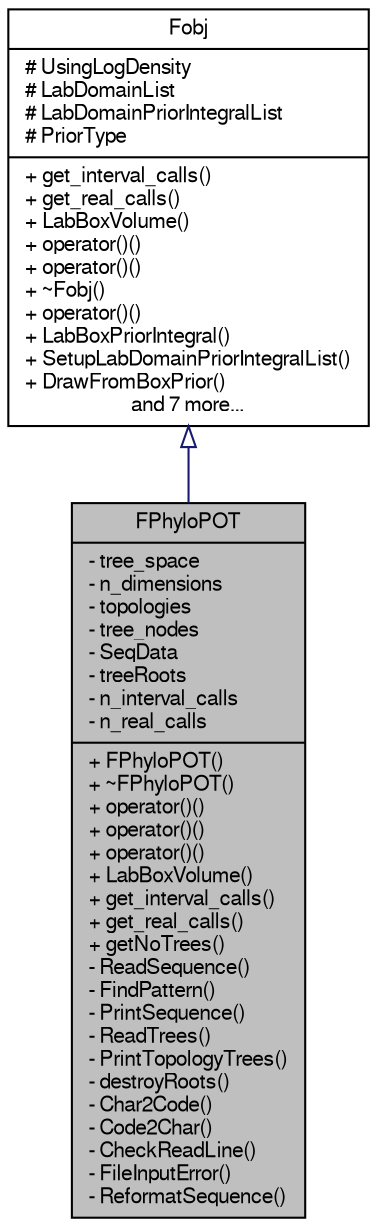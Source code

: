 digraph G
{
  edge [fontname="FreeSans",fontsize="10",labelfontname="FreeSans",labelfontsize="10"];
  node [fontname="FreeSans",fontsize="10",shape=record];
  Node1 [label="{FPhyloPOT\n|- tree_space\l- n_dimensions\l- topologies\l- tree_nodes\l- SeqData\l- treeRoots\l- n_interval_calls\l- n_real_calls\l|+ FPhyloPOT()\l+ ~FPhyloPOT()\l+ operator()()\l+ operator()()\l+ operator()()\l+ LabBoxVolume()\l+ get_interval_calls()\l+ get_real_calls()\l+ getNoTrees()\l- ReadSequence()\l- FindPattern()\l- PrintSequence()\l- ReadTrees()\l- PrintTopologyTrees()\l- destroyRoots()\l- Char2Code()\l- Code2Char()\l- CheckReadLine()\l- FileInputError()\l- ReformatSequence()\l}",height=0.2,width=0.4,color="black", fillcolor="grey75", style="filled" fontcolor="black"];
  Node2 -> Node1 [dir="back",color="midnightblue",fontsize="10",style="solid",arrowtail="onormal"];
  Node2 [label="{Fobj\n|# UsingLogDensity\l# LabDomainList\l# LabDomainPriorIntegralList\l# PriorType\l|+ get_interval_calls()\l+ get_real_calls()\l+ LabBoxVolume()\l+ operator()()\l+ operator()()\l+ ~Fobj()\l+ operator()()\l+ LabBoxPriorIntegral()\l+ SetupLabDomainPriorIntegralList()\l+ DrawFromBoxPrior()\land 7 more...}",height=0.2,width=0.4,color="black", fillcolor="white", style="filled",URL="$classFobj.shtml",tooltip="An abstract class for target function objects."];
}
